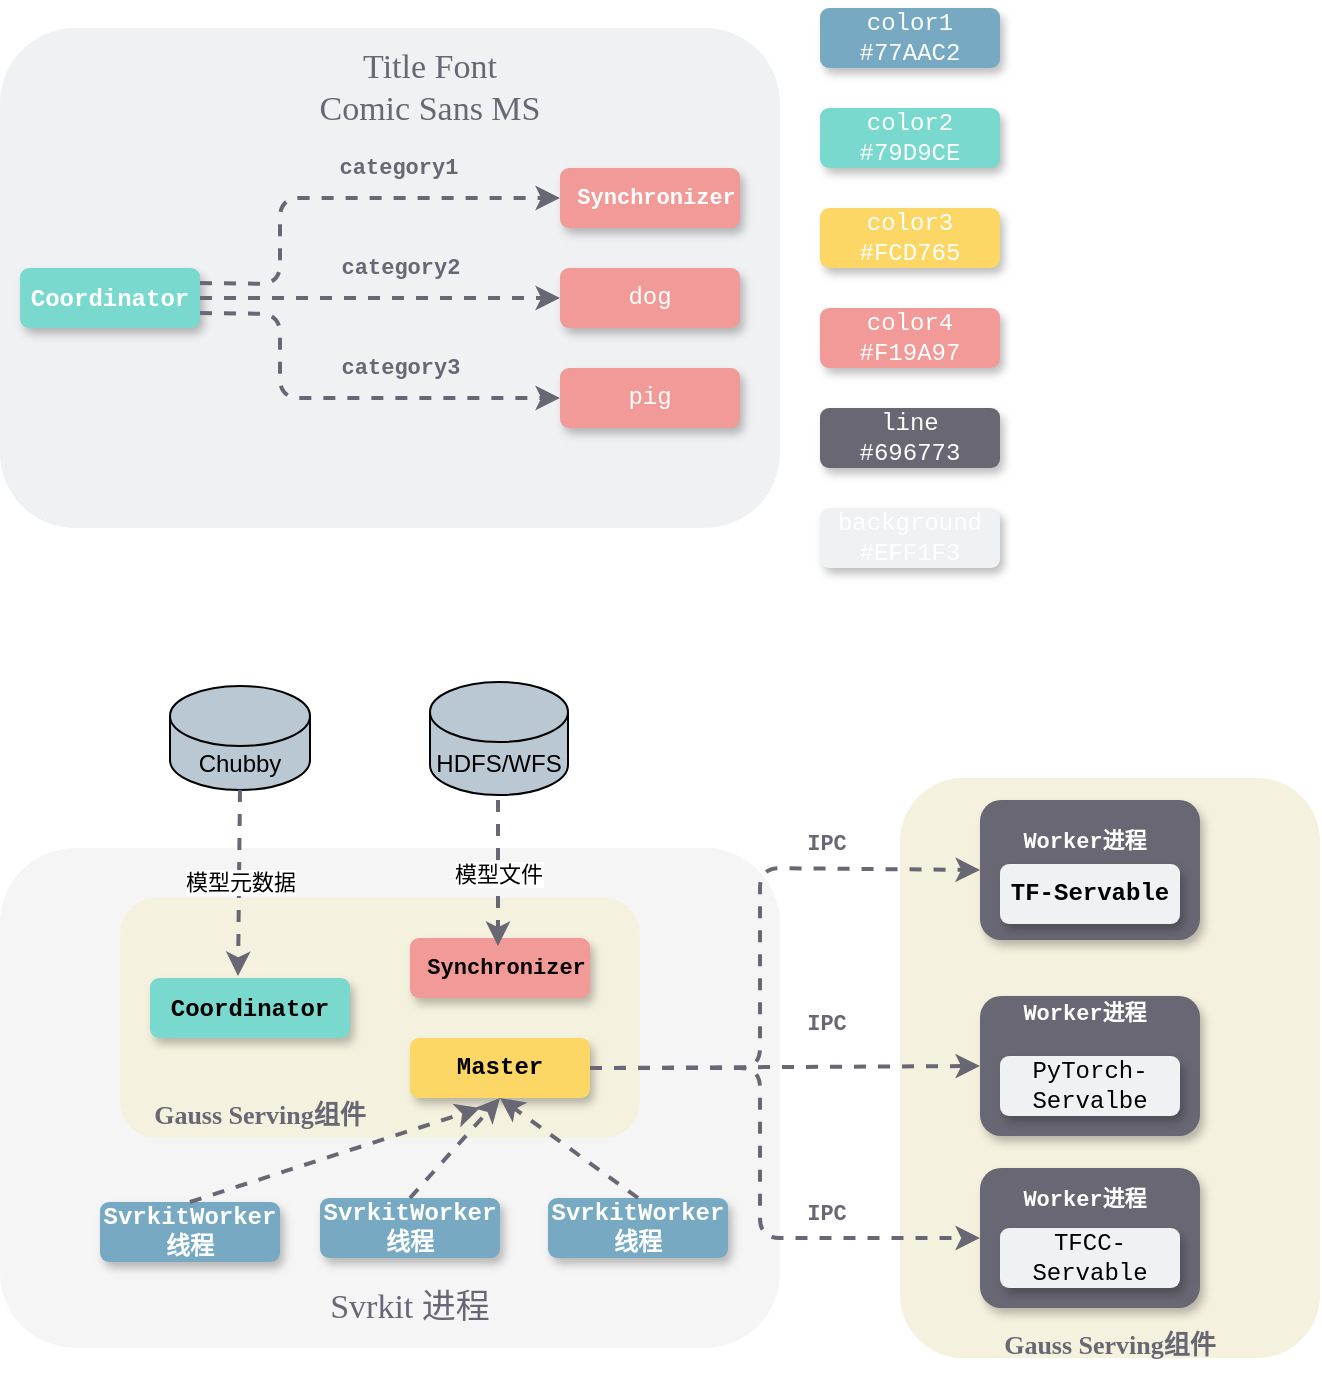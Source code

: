 <mxfile version="14.7.6" type="github">
  <diagram id="fBgaThlNAymfP0MHAIrc" name="Page-1">
    <mxGraphModel dx="981" dy="486" grid="0" gridSize="10" guides="1" tooltips="1" connect="1" arrows="1" fold="1" page="1" pageScale="1" pageWidth="827" pageHeight="1169" math="0" shadow="0">
      <root>
        <mxCell id="0" />
        <mxCell id="1" parent="0" />
        <mxCell id="Y13iaS3wdtv50ODtWa01-54" value="" style="rounded=1;whiteSpace=wrap;html=1;strokeColor=none;shadow=0;glass=0;comic=0;gradientColor=none;fontFamily=Courier New;fontColor=#FFFFFF;fillColor=#f4f1de;" vertex="1" parent="1">
          <mxGeometry x="530" y="475" width="210" height="290" as="geometry" />
        </mxCell>
        <mxCell id="Y13iaS3wdtv50ODtWa01-48" value="" style="rounded=1;whiteSpace=wrap;html=1;fillColor=#696773;strokeColor=none;shadow=1;glass=0;comic=0;gradientColor=none;fontFamily=Courier New;fontColor=#FFFFFF;" vertex="1" parent="1">
          <mxGeometry x="570" y="670" width="110" height="70" as="geometry" />
        </mxCell>
        <mxCell id="Y13iaS3wdtv50ODtWa01-19" value="" style="rounded=1;whiteSpace=wrap;html=1;fillColor=#f5f5f5;fontColor=#333333;strokeColor=none;" vertex="1" parent="1">
          <mxGeometry x="80" y="510" width="390" height="250" as="geometry" />
        </mxCell>
        <mxCell id="Y13iaS3wdtv50ODtWa01-28" value="" style="rounded=1;whiteSpace=wrap;html=1;strokeColor=none;shadow=0;glass=0;comic=0;gradientColor=none;fontFamily=Courier New;fontColor=#FFFFFF;fillColor=#f4f1de;" vertex="1" parent="1">
          <mxGeometry x="140" y="535" width="260" height="120" as="geometry" />
        </mxCell>
        <mxCell id="Y13iaS3wdtv50ODtWa01-1" value="" style="rounded=1;whiteSpace=wrap;html=1;fillColor=#eff1f3;strokeColor=none;shadow=0;glass=0;comic=0;gradientColor=none;fontFamily=Courier New;fontColor=#FFFFFF;" vertex="1" parent="1">
          <mxGeometry x="80" y="100" width="390" height="250" as="geometry" />
        </mxCell>
        <mxCell id="Y13iaS3wdtv50ODtWa01-2" value="&lt;font color=&quot;#ffffff&quot; face=&quot;Courier New&quot;&gt;&lt;b&gt;Coordinator&lt;/b&gt;&lt;br&gt;&lt;/font&gt;" style="rounded=1;whiteSpace=wrap;html=1;fillColor=#79d9ce;strokeColor=none;shadow=1;glass=0;comic=0;gradientColor=none;" vertex="1" parent="1">
          <mxGeometry x="90" y="220" width="90" height="30" as="geometry" />
        </mxCell>
        <mxCell id="Y13iaS3wdtv50ODtWa01-3" value="" style="endArrow=classic;html=1;exitX=1;exitY=0.5;exitDx=0;exitDy=0;strokeWidth=2;dashed=1;strokeColor=#696773;entryX=0;entryY=0.5;entryDx=0;entryDy=0;" edge="1" parent="1" source="Y13iaS3wdtv50ODtWa01-2" target="Y13iaS3wdtv50ODtWa01-6">
          <mxGeometry width="50" height="50" relative="1" as="geometry">
            <mxPoint x="230" y="280" as="sourcePoint" />
            <mxPoint x="260" y="235" as="targetPoint" />
          </mxGeometry>
        </mxCell>
        <mxCell id="Y13iaS3wdtv50ODtWa01-4" value="&lt;b style=&quot;color: rgb(105 , 103 , 115)&quot;&gt;category2&lt;/b&gt;" style="edgeLabel;html=1;align=center;verticalAlign=middle;resizable=0;points=[];fontFamily=Courier New;fontColor=#FFFFFF;labelBackgroundColor=none;" vertex="1" connectable="0" parent="Y13iaS3wdtv50ODtWa01-3">
          <mxGeometry x="0.031" y="2" relative="1" as="geometry">
            <mxPoint x="7" y="-13" as="offset" />
          </mxGeometry>
        </mxCell>
        <mxCell id="Y13iaS3wdtv50ODtWa01-5" value="&lt;b&gt;&lt;font style=&quot;font-size: 11px&quot;&gt;&amp;nbsp;Synchronizer&lt;/font&gt;&lt;/b&gt;" style="rounded=1;whiteSpace=wrap;html=1;fillColor=#f19a97;strokeColor=none;shadow=1;glass=0;comic=0;gradientColor=none;fontFamily=Courier New;fontColor=#FFFFFF;" vertex="1" parent="1">
          <mxGeometry x="360" y="170" width="90" height="30" as="geometry" />
        </mxCell>
        <mxCell id="Y13iaS3wdtv50ODtWa01-6" value="dog" style="rounded=1;whiteSpace=wrap;html=1;fillColor=#f19a97;strokeColor=none;shadow=1;glass=0;comic=0;gradientColor=none;fontFamily=Courier New;fontColor=#FFFFFF;" vertex="1" parent="1">
          <mxGeometry x="360" y="220" width="90" height="30" as="geometry" />
        </mxCell>
        <mxCell id="Y13iaS3wdtv50ODtWa01-7" value="pig" style="rounded=1;whiteSpace=wrap;html=1;fillColor=#f19a97;strokeColor=none;shadow=1;glass=0;comic=0;gradientColor=none;fontFamily=Courier New;fontColor=#FFFFFF;" vertex="1" parent="1">
          <mxGeometry x="360" y="270" width="90" height="30" as="geometry" />
        </mxCell>
        <mxCell id="Y13iaS3wdtv50ODtWa01-8" value="" style="endArrow=classic;html=1;exitX=1;exitY=0.25;exitDx=0;exitDy=0;strokeWidth=2;dashed=1;strokeColor=#696773;entryX=0;entryY=0.5;entryDx=0;entryDy=0;" edge="1" parent="1" source="Y13iaS3wdtv50ODtWa01-2" target="Y13iaS3wdtv50ODtWa01-5">
          <mxGeometry width="50" height="50" relative="1" as="geometry">
            <mxPoint x="230" y="280" as="sourcePoint" />
            <mxPoint x="260" y="235" as="targetPoint" />
            <Array as="points">
              <mxPoint x="220" y="228" />
              <mxPoint x="220" y="185" />
            </Array>
          </mxGeometry>
        </mxCell>
        <mxCell id="Y13iaS3wdtv50ODtWa01-9" value="&lt;font color=&quot;#696773&quot;&gt;&lt;b&gt;category1&lt;/b&gt;&lt;/font&gt;" style="edgeLabel;html=1;align=center;verticalAlign=middle;resizable=0;points=[];fontFamily=Courier New;fontColor=#FFFFFF;labelBackgroundColor=none;" vertex="1" connectable="0" parent="Y13iaS3wdtv50ODtWa01-8">
          <mxGeometry x="0.274" y="1" relative="1" as="geometry">
            <mxPoint y="-14" as="offset" />
          </mxGeometry>
        </mxCell>
        <mxCell id="Y13iaS3wdtv50ODtWa01-10" value="" style="endArrow=classic;html=1;exitX=1;exitY=0.75;exitDx=0;exitDy=0;strokeWidth=2;dashed=1;strokeColor=#696773;entryX=0;entryY=0.5;entryDx=0;entryDy=0;" edge="1" parent="1" source="Y13iaS3wdtv50ODtWa01-2" target="Y13iaS3wdtv50ODtWa01-7">
          <mxGeometry width="50" height="50" relative="1" as="geometry">
            <mxPoint x="230" y="280" as="sourcePoint" />
            <mxPoint x="260" y="235" as="targetPoint" />
            <Array as="points">
              <mxPoint x="220" y="243" />
              <mxPoint x="220" y="285" />
            </Array>
          </mxGeometry>
        </mxCell>
        <mxCell id="Y13iaS3wdtv50ODtWa01-11" value="&lt;b style=&quot;color: rgb(105 , 103 , 115)&quot;&gt;category3&lt;/b&gt;" style="edgeLabel;html=1;align=center;verticalAlign=middle;resizable=0;points=[];fontFamily=Courier New;fontColor=#FFFFFF;labelBackgroundColor=none;" vertex="1" connectable="0" parent="Y13iaS3wdtv50ODtWa01-10">
          <mxGeometry x="0.16" y="3" relative="1" as="geometry">
            <mxPoint x="13" y="-12" as="offset" />
          </mxGeometry>
        </mxCell>
        <mxCell id="Y13iaS3wdtv50ODtWa01-12" value="color1&lt;br&gt;#77AAC2" style="rounded=1;whiteSpace=wrap;html=1;fillColor=#77aac2;strokeColor=none;shadow=1;glass=0;comic=0;gradientColor=none;fontFamily=Courier New;fontColor=#FFFFFF;" vertex="1" parent="1">
          <mxGeometry x="490" y="90" width="90" height="30" as="geometry" />
        </mxCell>
        <mxCell id="Y13iaS3wdtv50ODtWa01-13" value="color2&lt;br&gt;#79D9CE" style="rounded=1;whiteSpace=wrap;html=1;fillColor=#79d9ce;strokeColor=none;shadow=1;glass=0;comic=0;gradientColor=none;fontFamily=Courier New;fontColor=#FFFFFF;" vertex="1" parent="1">
          <mxGeometry x="490" y="140" width="90" height="30" as="geometry" />
        </mxCell>
        <mxCell id="Y13iaS3wdtv50ODtWa01-14" value="color3&lt;br&gt;#FCD765" style="rounded=1;whiteSpace=wrap;html=1;fillColor=#fcd765;strokeColor=none;shadow=1;glass=0;comic=0;gradientColor=none;fontFamily=Courier New;fontColor=#FFFFFF;" vertex="1" parent="1">
          <mxGeometry x="490" y="190" width="90" height="30" as="geometry" />
        </mxCell>
        <mxCell id="Y13iaS3wdtv50ODtWa01-15" value="line&lt;br&gt;#696773" style="rounded=1;whiteSpace=wrap;html=1;fillColor=#696773;strokeColor=none;shadow=1;glass=0;comic=0;gradientColor=none;fontFamily=Courier New;fontColor=#FFFFFF;" vertex="1" parent="1">
          <mxGeometry x="490" y="290" width="90" height="30" as="geometry" />
        </mxCell>
        <mxCell id="Y13iaS3wdtv50ODtWa01-16" value="color4&lt;br&gt;#F19A97" style="rounded=1;whiteSpace=wrap;html=1;fillColor=#f19a97;strokeColor=none;shadow=1;glass=0;comic=0;gradientColor=none;fontFamily=Courier New;fontColor=#FFFFFF;" vertex="1" parent="1">
          <mxGeometry x="490" y="240" width="90" height="30" as="geometry" />
        </mxCell>
        <mxCell id="Y13iaS3wdtv50ODtWa01-17" value="background&lt;br&gt;#EFF1F3" style="rounded=1;whiteSpace=wrap;html=1;fillColor=#eff1f3;strokeColor=none;shadow=1;glass=0;comic=0;gradientColor=none;fontFamily=Courier New;fontColor=#FFFFFF;" vertex="1" parent="1">
          <mxGeometry x="490" y="340" width="90" height="30" as="geometry" />
        </mxCell>
        <mxCell id="Y13iaS3wdtv50ODtWa01-18" value="&lt;font face=&quot;Comic Sans MS&quot; style=&quot;font-size: 17px&quot;&gt;&lt;font color=&quot;#696773&quot; style=&quot;font-size: 17px&quot;&gt;Title Font&lt;br&gt;Comic Sans MS&lt;/font&gt;&lt;br&gt;&lt;/font&gt;" style="text;html=1;strokeColor=none;fillColor=none;align=center;verticalAlign=middle;whiteSpace=wrap;rounded=0;" vertex="1" parent="1">
          <mxGeometry x="220" y="120" width="150" height="20" as="geometry" />
        </mxCell>
        <mxCell id="Y13iaS3wdtv50ODtWa01-20" value="&lt;font face=&quot;Courier New&quot;&gt;&lt;b&gt;Coordinator&lt;/b&gt;&lt;br&gt;&lt;/font&gt;" style="rounded=1;whiteSpace=wrap;html=1;fillColor=#79d9ce;strokeColor=none;shadow=1;glass=0;comic=0;gradientColor=none;" vertex="1" parent="1">
          <mxGeometry x="155" y="575" width="100" height="30" as="geometry" />
        </mxCell>
        <mxCell id="Y13iaS3wdtv50ODtWa01-21" value="&lt;b&gt;&lt;font style=&quot;font-size: 11px&quot; color=&quot;#000000&quot;&gt;&amp;nbsp;Synchronizer&lt;/font&gt;&lt;/b&gt;" style="rounded=1;whiteSpace=wrap;html=1;fillColor=#f19a97;strokeColor=none;shadow=1;glass=0;comic=0;gradientColor=none;fontFamily=Courier New;fontColor=#FFFFFF;" vertex="1" parent="1">
          <mxGeometry x="285" y="555" width="90" height="30" as="geometry" />
        </mxCell>
        <mxCell id="Y13iaS3wdtv50ODtWa01-22" value="&lt;font color=&quot;#000000&quot;&gt;&lt;b&gt;Master&lt;/b&gt;&lt;/font&gt;" style="rounded=1;whiteSpace=wrap;html=1;fillColor=#fcd765;strokeColor=none;shadow=1;glass=0;comic=0;gradientColor=none;fontFamily=Courier New;fontColor=#FFFFFF;" vertex="1" parent="1">
          <mxGeometry x="285" y="605" width="90" height="30" as="geometry" />
        </mxCell>
        <mxCell id="Y13iaS3wdtv50ODtWa01-23" value="&lt;b&gt;SvrkitWorker线程&lt;/b&gt;" style="rounded=1;whiteSpace=wrap;html=1;fillColor=#77aac2;strokeColor=none;shadow=1;glass=0;comic=0;gradientColor=none;fontFamily=Courier New;fontColor=#FFFFFF;" vertex="1" parent="1">
          <mxGeometry x="130" y="687" width="90" height="30" as="geometry" />
        </mxCell>
        <mxCell id="Y13iaS3wdtv50ODtWa01-24" value="&lt;b&gt;SvrkitWorker线程&lt;/b&gt;" style="rounded=1;whiteSpace=wrap;html=1;fillColor=#77aac2;strokeColor=none;shadow=1;glass=0;comic=0;gradientColor=none;fontFamily=Courier New;fontColor=#FFFFFF;" vertex="1" parent="1">
          <mxGeometry x="240" y="685" width="90" height="30" as="geometry" />
        </mxCell>
        <mxCell id="Y13iaS3wdtv50ODtWa01-25" value="&lt;b&gt;SvrkitWorker线程&lt;/b&gt;" style="rounded=1;whiteSpace=wrap;html=1;fillColor=#77aac2;strokeColor=none;shadow=1;glass=0;comic=0;gradientColor=none;fontFamily=Courier New;fontColor=#FFFFFF;" vertex="1" parent="1">
          <mxGeometry x="354" y="685" width="90" height="30" as="geometry" />
        </mxCell>
        <mxCell id="Y13iaS3wdtv50ODtWa01-35" value="" style="rounded=1;whiteSpace=wrap;html=1;fillColor=#696773;strokeColor=none;shadow=1;glass=0;comic=0;gradientColor=none;fontFamily=Courier New;fontColor=#FFFFFF;" vertex="1" parent="1">
          <mxGeometry x="570" y="486" width="110" height="70" as="geometry" />
        </mxCell>
        <mxCell id="Y13iaS3wdtv50ODtWa01-39" value="" style="endArrow=classic;html=1;exitX=1;exitY=0.5;exitDx=0;exitDy=0;strokeWidth=2;dashed=1;strokeColor=#696773;entryX=0;entryY=0.5;entryDx=0;entryDy=0;" edge="1" parent="1" source="Y13iaS3wdtv50ODtWa01-22" target="Y13iaS3wdtv50ODtWa01-35">
          <mxGeometry width="50" height="50" relative="1" as="geometry">
            <mxPoint x="345" y="522.5" as="sourcePoint" />
            <mxPoint x="525" y="480" as="targetPoint" />
            <Array as="points">
              <mxPoint x="460" y="620" />
              <mxPoint x="460" y="570" />
              <mxPoint x="460" y="520" />
            </Array>
          </mxGeometry>
        </mxCell>
        <mxCell id="Y13iaS3wdtv50ODtWa01-41" value="&lt;font color=&quot;#000000&quot;&gt;&lt;b&gt;TF-Servable&lt;/b&gt;&lt;/font&gt;" style="rounded=1;whiteSpace=wrap;html=1;fillColor=#eff1f3;strokeColor=none;shadow=1;glass=0;comic=0;gradientColor=none;fontFamily=Courier New;fontColor=#FFFFFF;" vertex="1" parent="1">
          <mxGeometry x="580" y="518" width="90" height="30" as="geometry" />
        </mxCell>
        <mxCell id="Y13iaS3wdtv50ODtWa01-42" value="&lt;b&gt;Worker进程&lt;/b&gt;" style="edgeLabel;html=1;align=center;verticalAlign=middle;resizable=0;points=[];fontFamily=Courier New;labelBackgroundColor=none;fontColor=#FFFFFF;" vertex="1" connectable="0" parent="1">
          <mxGeometry x="579.997" y="601" as="geometry">
            <mxPoint x="42" y="-94" as="offset" />
          </mxGeometry>
        </mxCell>
        <mxCell id="Y13iaS3wdtv50ODtWa01-44" value="" style="rounded=1;whiteSpace=wrap;html=1;fillColor=#696773;strokeColor=none;shadow=1;glass=0;comic=0;gradientColor=none;fontFamily=Courier New;fontColor=#FFFFFF;" vertex="1" parent="1">
          <mxGeometry x="570" y="584" width="110" height="70" as="geometry" />
        </mxCell>
        <mxCell id="Y13iaS3wdtv50ODtWa01-45" value="&lt;font color=&quot;#000000&quot;&gt;PyTorch-Servalbe&lt;/font&gt;" style="rounded=1;whiteSpace=wrap;html=1;fillColor=#eff1f3;strokeColor=none;shadow=1;glass=0;comic=0;gradientColor=none;fontFamily=Courier New;fontColor=#FFFFFF;" vertex="1" parent="1">
          <mxGeometry x="580" y="614" width="90" height="30" as="geometry" />
        </mxCell>
        <mxCell id="Y13iaS3wdtv50ODtWa01-46" value="&lt;b&gt;Worker进程&lt;/b&gt;" style="edgeLabel;html=1;align=center;verticalAlign=middle;resizable=0;points=[];fontFamily=Courier New;labelBackgroundColor=none;fontColor=#FFFFFF;" vertex="1" connectable="0" parent="1">
          <mxGeometry x="579.997" y="780" as="geometry">
            <mxPoint x="42" y="-94" as="offset" />
          </mxGeometry>
        </mxCell>
        <mxCell id="Y13iaS3wdtv50ODtWa01-47" value="&lt;b&gt;Worker进程&lt;/b&gt;" style="edgeLabel;html=1;align=center;verticalAlign=middle;resizable=0;points=[];fontFamily=Courier New;labelBackgroundColor=none;fontColor=#FFFFFF;" vertex="1" connectable="0" parent="1">
          <mxGeometry x="579.997" y="687" as="geometry">
            <mxPoint x="42" y="-94" as="offset" />
          </mxGeometry>
        </mxCell>
        <mxCell id="Y13iaS3wdtv50ODtWa01-49" value="&lt;font color=&quot;#000000&quot;&gt;TFCC-Servable&lt;/font&gt;" style="rounded=1;whiteSpace=wrap;html=1;fillColor=#eff1f3;strokeColor=none;shadow=1;glass=0;comic=0;gradientColor=none;fontFamily=Courier New;fontColor=#FFFFFF;" vertex="1" parent="1">
          <mxGeometry x="580" y="700" width="90" height="30" as="geometry" />
        </mxCell>
        <mxCell id="Y13iaS3wdtv50ODtWa01-50" value="" style="endArrow=classic;html=1;exitX=1;exitY=0.5;exitDx=0;exitDy=0;strokeWidth=2;dashed=1;strokeColor=#696773;entryX=0;entryY=0.5;entryDx=0;entryDy=0;" edge="1" parent="1" source="Y13iaS3wdtv50ODtWa01-22" target="Y13iaS3wdtv50ODtWa01-44">
          <mxGeometry width="50" height="50" relative="1" as="geometry">
            <mxPoint x="415" y="625" as="sourcePoint" />
            <mxPoint x="580" y="533" as="targetPoint" />
            <Array as="points" />
          </mxGeometry>
        </mxCell>
        <mxCell id="Y13iaS3wdtv50ODtWa01-51" value="" style="endArrow=classic;html=1;exitX=1;exitY=0.5;exitDx=0;exitDy=0;strokeWidth=2;dashed=1;strokeColor=#696773;entryX=0;entryY=0.5;entryDx=0;entryDy=0;" edge="1" parent="1" source="Y13iaS3wdtv50ODtWa01-22" target="Y13iaS3wdtv50ODtWa01-48">
          <mxGeometry width="50" height="50" relative="1" as="geometry">
            <mxPoint x="415" y="625" as="sourcePoint" />
            <mxPoint x="580" y="533" as="targetPoint" />
            <Array as="points">
              <mxPoint x="460" y="620" />
              <mxPoint x="460" y="705" />
            </Array>
          </mxGeometry>
        </mxCell>
        <mxCell id="Y13iaS3wdtv50ODtWa01-52" value="&lt;font face=&quot;Comic Sans MS&quot; style=&quot;font-size: 17px&quot;&gt;&lt;font color=&quot;#696773&quot;&gt;Svrkit 进程&lt;/font&gt;&lt;br&gt;&lt;/font&gt;" style="text;html=1;strokeColor=none;fillColor=none;align=center;verticalAlign=middle;whiteSpace=wrap;rounded=0;" vertex="1" parent="1">
          <mxGeometry x="210" y="730" width="150" height="20" as="geometry" />
        </mxCell>
        <mxCell id="Y13iaS3wdtv50ODtWa01-53" value="&lt;font face=&quot;Comic Sans MS&quot;&gt;&lt;font color=&quot;#696773&quot; style=&quot;font-size: 13px&quot;&gt;&lt;b&gt;Gauss Serving组件&lt;/b&gt;&lt;/font&gt;&lt;br&gt;&lt;/font&gt;" style="text;html=1;strokeColor=none;fillColor=none;align=center;verticalAlign=middle;whiteSpace=wrap;rounded=0;" vertex="1" parent="1">
          <mxGeometry x="150" y="635" width="120" height="15" as="geometry" />
        </mxCell>
        <mxCell id="Y13iaS3wdtv50ODtWa01-55" value="&lt;font face=&quot;Comic Sans MS&quot;&gt;&lt;font color=&quot;#696773&quot; style=&quot;font-size: 13px&quot;&gt;&lt;b&gt;Gauss Serving组件&lt;/b&gt;&lt;/font&gt;&lt;br&gt;&lt;/font&gt;" style="text;html=1;strokeColor=none;fillColor=none;align=center;verticalAlign=middle;whiteSpace=wrap;rounded=0;" vertex="1" parent="1">
          <mxGeometry x="575" y="750" width="120" height="15" as="geometry" />
        </mxCell>
        <mxCell id="Y13iaS3wdtv50ODtWa01-57" value="" style="endArrow=classic;html=1;exitX=0.5;exitY=0;exitDx=0;exitDy=0;strokeWidth=2;dashed=1;strokeColor=#696773;entryX=0.5;entryY=1;entryDx=0;entryDy=0;" edge="1" parent="1" source="Y13iaS3wdtv50ODtWa01-24" target="Y13iaS3wdtv50ODtWa01-22">
          <mxGeometry width="50" height="50" relative="1" as="geometry">
            <mxPoint x="175" y="901" as="sourcePoint" />
            <mxPoint x="370" y="900" as="targetPoint" />
            <Array as="points" />
          </mxGeometry>
        </mxCell>
        <mxCell id="Y13iaS3wdtv50ODtWa01-58" value="" style="endArrow=classic;html=1;exitX=0.5;exitY=0;exitDx=0;exitDy=0;strokeWidth=2;dashed=1;strokeColor=#696773;entryX=0.5;entryY=1;entryDx=0;entryDy=0;" edge="1" parent="1" source="Y13iaS3wdtv50ODtWa01-25" target="Y13iaS3wdtv50ODtWa01-22">
          <mxGeometry width="50" height="50" relative="1" as="geometry">
            <mxPoint x="295" y="695" as="sourcePoint" />
            <mxPoint x="340" y="645" as="targetPoint" />
            <Array as="points" />
          </mxGeometry>
        </mxCell>
        <mxCell id="Y13iaS3wdtv50ODtWa01-60" value="" style="endArrow=classic;html=1;exitX=0.5;exitY=0;exitDx=0;exitDy=0;strokeWidth=2;dashed=1;strokeColor=#696773;" edge="1" parent="1" source="Y13iaS3wdtv50ODtWa01-23">
          <mxGeometry width="50" height="50" relative="1" as="geometry">
            <mxPoint x="295" y="695" as="sourcePoint" />
            <mxPoint x="320" y="640" as="targetPoint" />
            <Array as="points" />
          </mxGeometry>
        </mxCell>
        <mxCell id="Y13iaS3wdtv50ODtWa01-61" value="&lt;font color=&quot;#696773&quot;&gt;&lt;b&gt;IPC&lt;/b&gt;&lt;/font&gt;" style="edgeLabel;html=1;align=center;verticalAlign=middle;resizable=0;points=[];fontFamily=Courier New;fontColor=#FFFFFF;labelBackgroundColor=none;" vertex="1" connectable="0" parent="1">
          <mxGeometry x="309.997" y="290" as="geometry">
            <mxPoint x="183" y="218" as="offset" />
          </mxGeometry>
        </mxCell>
        <mxCell id="Y13iaS3wdtv50ODtWa01-62" value="&lt;font color=&quot;#696773&quot;&gt;&lt;b&gt;IPC&lt;/b&gt;&lt;/font&gt;" style="edgeLabel;html=1;align=center;verticalAlign=middle;resizable=0;points=[];fontFamily=Courier New;fontColor=#FFFFFF;labelBackgroundColor=none;" vertex="1" connectable="0" parent="1">
          <mxGeometry x="309.997" y="380" as="geometry">
            <mxPoint x="183" y="218" as="offset" />
          </mxGeometry>
        </mxCell>
        <mxCell id="Y13iaS3wdtv50ODtWa01-63" value="&lt;font color=&quot;#696773&quot;&gt;&lt;b&gt;IPC&lt;/b&gt;&lt;/font&gt;" style="edgeLabel;html=1;align=center;verticalAlign=middle;resizable=0;points=[];fontFamily=Courier New;fontColor=#FFFFFF;labelBackgroundColor=none;" vertex="1" connectable="0" parent="1">
          <mxGeometry x="309.997" y="475" as="geometry">
            <mxPoint x="183" y="218" as="offset" />
          </mxGeometry>
        </mxCell>
        <mxCell id="Y13iaS3wdtv50ODtWa01-64" value="&lt;font color=&quot;#000000&quot;&gt;Chubby&lt;/font&gt;" style="shape=cylinder3;whiteSpace=wrap;html=1;boundedLbl=1;backgroundOutline=1;size=15;fillColor=#bac8d3;" vertex="1" parent="1">
          <mxGeometry x="165" y="429" width="70" height="52" as="geometry" />
        </mxCell>
        <mxCell id="Y13iaS3wdtv50ODtWa01-65" value="HDFS/WFS" style="shape=cylinder3;whiteSpace=wrap;html=1;boundedLbl=1;backgroundOutline=1;size=15;fillColor=#bac8d3;" vertex="1" parent="1">
          <mxGeometry x="295" y="427" width="69" height="56.5" as="geometry" />
        </mxCell>
        <mxCell id="Y13iaS3wdtv50ODtWa01-66" value="模型元数据" style="endArrow=classic;html=1;exitX=0.5;exitY=1;exitDx=0;exitDy=0;strokeWidth=2;dashed=1;strokeColor=#696773;entryX=0.44;entryY=-0.033;entryDx=0;entryDy=0;exitPerimeter=0;entryPerimeter=0;" edge="1" parent="1" source="Y13iaS3wdtv50ODtWa01-64" target="Y13iaS3wdtv50ODtWa01-20">
          <mxGeometry width="50" height="50" relative="1" as="geometry">
            <mxPoint x="385" y="630" as="sourcePoint" />
            <mxPoint x="580" y="629" as="targetPoint" />
            <Array as="points" />
          </mxGeometry>
        </mxCell>
        <mxCell id="Y13iaS3wdtv50ODtWa01-67" value="模型文件" style="endArrow=classic;html=1;strokeWidth=2;dashed=1;strokeColor=#696773;" edge="1" parent="1">
          <mxGeometry width="50" height="50" relative="1" as="geometry">
            <mxPoint x="329" y="486" as="sourcePoint" />
            <mxPoint x="329" y="559" as="targetPoint" />
            <Array as="points" />
          </mxGeometry>
        </mxCell>
      </root>
    </mxGraphModel>
  </diagram>
</mxfile>
